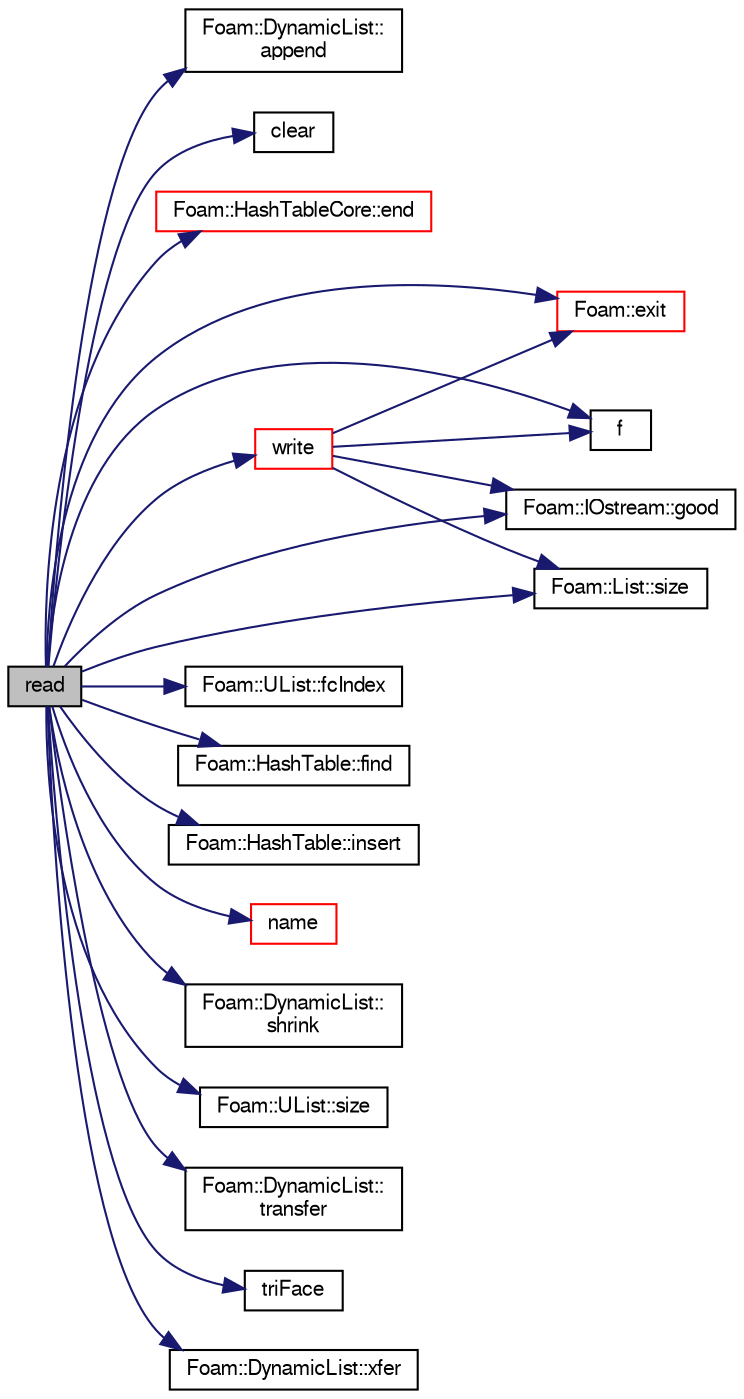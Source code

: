 digraph "read"
{
  bgcolor="transparent";
  edge [fontname="FreeSans",fontsize="10",labelfontname="FreeSans",labelfontsize="10"];
  node [fontname="FreeSans",fontsize="10",shape=record];
  rankdir="LR";
  Node242 [label="read",height=0.2,width=0.4,color="black", fillcolor="grey75", style="filled", fontcolor="black"];
  Node242 -> Node243 [color="midnightblue",fontsize="10",style="solid",fontname="FreeSans"];
  Node243 [label="Foam::DynamicList::\lappend",height=0.2,width=0.4,color="black",URL="$a25890.html#a7b67b42af715604376ad63a681dee6d8",tooltip="Append an element at the end of the list. "];
  Node242 -> Node244 [color="midnightblue",fontsize="10",style="solid",fontname="FreeSans"];
  Node244 [label="clear",height=0.2,width=0.4,color="black",URL="$a38057.html#a3a533f9231a5668b9d8f301a79d57b73"];
  Node242 -> Node245 [color="midnightblue",fontsize="10",style="solid",fontname="FreeSans"];
  Node245 [label="Foam::HashTableCore::end",height=0.2,width=0.4,color="red",URL="$a25706.html#a540580a296c0ff351686ceb4f27b6fe6",tooltip="iteratorEnd set to beyond the end of any HashTable "];
  Node242 -> Node253 [color="midnightblue",fontsize="10",style="solid",fontname="FreeSans"];
  Node253 [label="Foam::exit",height=0.2,width=0.4,color="red",URL="$a21124.html#a06ca7250d8e89caf05243ec094843642"];
  Node242 -> Node300 [color="midnightblue",fontsize="10",style="solid",fontname="FreeSans"];
  Node300 [label="f",height=0.2,width=0.4,color="black",URL="$a17900.html#a888be93833ac7a23170555c69c690288"];
  Node242 -> Node301 [color="midnightblue",fontsize="10",style="solid",fontname="FreeSans"];
  Node301 [label="Foam::UList::fcIndex",height=0.2,width=0.4,color="black",URL="$a25698.html#a512534dbc231b74b95ff84902c1b2087",tooltip="Return the forward circular index, i.e. the next index. "];
  Node242 -> Node302 [color="midnightblue",fontsize="10",style="solid",fontname="FreeSans"];
  Node302 [label="Foam::HashTable::find",height=0.2,width=0.4,color="black",URL="$a25702.html#a76b2c74ebd9f33fa9f76261b027ffc11",tooltip="Find and return an iterator set at the hashedEntry. "];
  Node242 -> Node290 [color="midnightblue",fontsize="10",style="solid",fontname="FreeSans"];
  Node290 [label="Foam::IOstream::good",height=0.2,width=0.4,color="black",URL="$a26226.html#abdcc7f96f487faadc7769afcf58fe992",tooltip="Return true if next operation might succeed. "];
  Node242 -> Node303 [color="midnightblue",fontsize="10",style="solid",fontname="FreeSans"];
  Node303 [label="Foam::HashTable::insert",height=0.2,width=0.4,color="black",URL="$a25702.html#a5eee1e0e199ad59b9cb3916cd42156e0",tooltip="Insert a new hashedEntry. "];
  Node242 -> Node304 [color="midnightblue",fontsize="10",style="solid",fontname="FreeSans"];
  Node304 [label="name",height=0.2,width=0.4,color="red",URL="$a12539.html#a82e193fb66ae8aade6c98ed7ff994906",tooltip="Return a string representation of a Scalar. "];
  Node242 -> Node306 [color="midnightblue",fontsize="10",style="solid",fontname="FreeSans"];
  Node306 [label="Foam::DynamicList::\lshrink",height=0.2,width=0.4,color="black",URL="$a25890.html#a88964e734acd91f096c914d0cc5a6e75",tooltip="Shrink the allocated space to the number of elements used. "];
  Node242 -> Node307 [color="midnightblue",fontsize="10",style="solid",fontname="FreeSans"];
  Node307 [label="Foam::List::size",height=0.2,width=0.4,color="black",URL="$a25694.html#a8a5f6fa29bd4b500caf186f60245b384",tooltip="Override size to be inconsistent with allocated storage. "];
  Node242 -> Node308 [color="midnightblue",fontsize="10",style="solid",fontname="FreeSans"];
  Node308 [label="Foam::UList::size",height=0.2,width=0.4,color="black",URL="$a25698.html#a47b3bf30da1eb3ab8076b5fbe00e0494",tooltip="Return the number of elements in the UList. "];
  Node242 -> Node309 [color="midnightblue",fontsize="10",style="solid",fontname="FreeSans"];
  Node309 [label="Foam::DynamicList::\ltransfer",height=0.2,width=0.4,color="black",URL="$a25890.html#a25ad1d2084d16b234b0cf91c07e832c0",tooltip="Transfer contents of the argument List into this. "];
  Node242 -> Node310 [color="midnightblue",fontsize="10",style="solid",fontname="FreeSans"];
  Node310 [label="triFace",height=0.2,width=0.4,color="black",URL="$a17900.html#a85e205b40128f23c7ad84f2d6fe1a4b1"];
  Node242 -> Node311 [color="midnightblue",fontsize="10",style="solid",fontname="FreeSans"];
  Node311 [label="write",height=0.2,width=0.4,color="red",URL="$a29610.html#a2a1e1394d9dd8932b738248c123a267f",tooltip="Write surface mesh components by proxy. "];
  Node311 -> Node253 [color="midnightblue",fontsize="10",style="solid",fontname="FreeSans"];
  Node311 -> Node300 [color="midnightblue",fontsize="10",style="solid",fontname="FreeSans"];
  Node311 -> Node290 [color="midnightblue",fontsize="10",style="solid",fontname="FreeSans"];
  Node311 -> Node307 [color="midnightblue",fontsize="10",style="solid",fontname="FreeSans"];
  Node242 -> Node324 [color="midnightblue",fontsize="10",style="solid",fontname="FreeSans"];
  Node324 [label="Foam::DynamicList::xfer",height=0.2,width=0.4,color="black",URL="$a25890.html#a48f43ee271fb2edb0fb241b72af0e59c",tooltip="Transfer contents to the Xfer container as a plain List. "];
}
